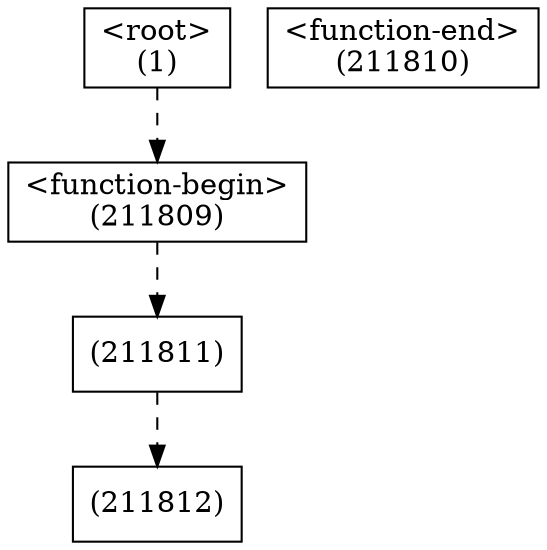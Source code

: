 digraph graphname {
n211812 [shape=box,label="(211812)"];
n211811 -> n211812[style="dashed"];
n211811 [shape=box,label="(211811)"];
n211809 -> n211811[style="dashed"];
n211810 [shape=box,label="<function-end>
(211810)"];
n211809 [shape=box,label="<function-begin>
(211809)"];
n1 -> n211809[style="dashed"];
n1 [shape=box,label="<root>
(1)"];
}
